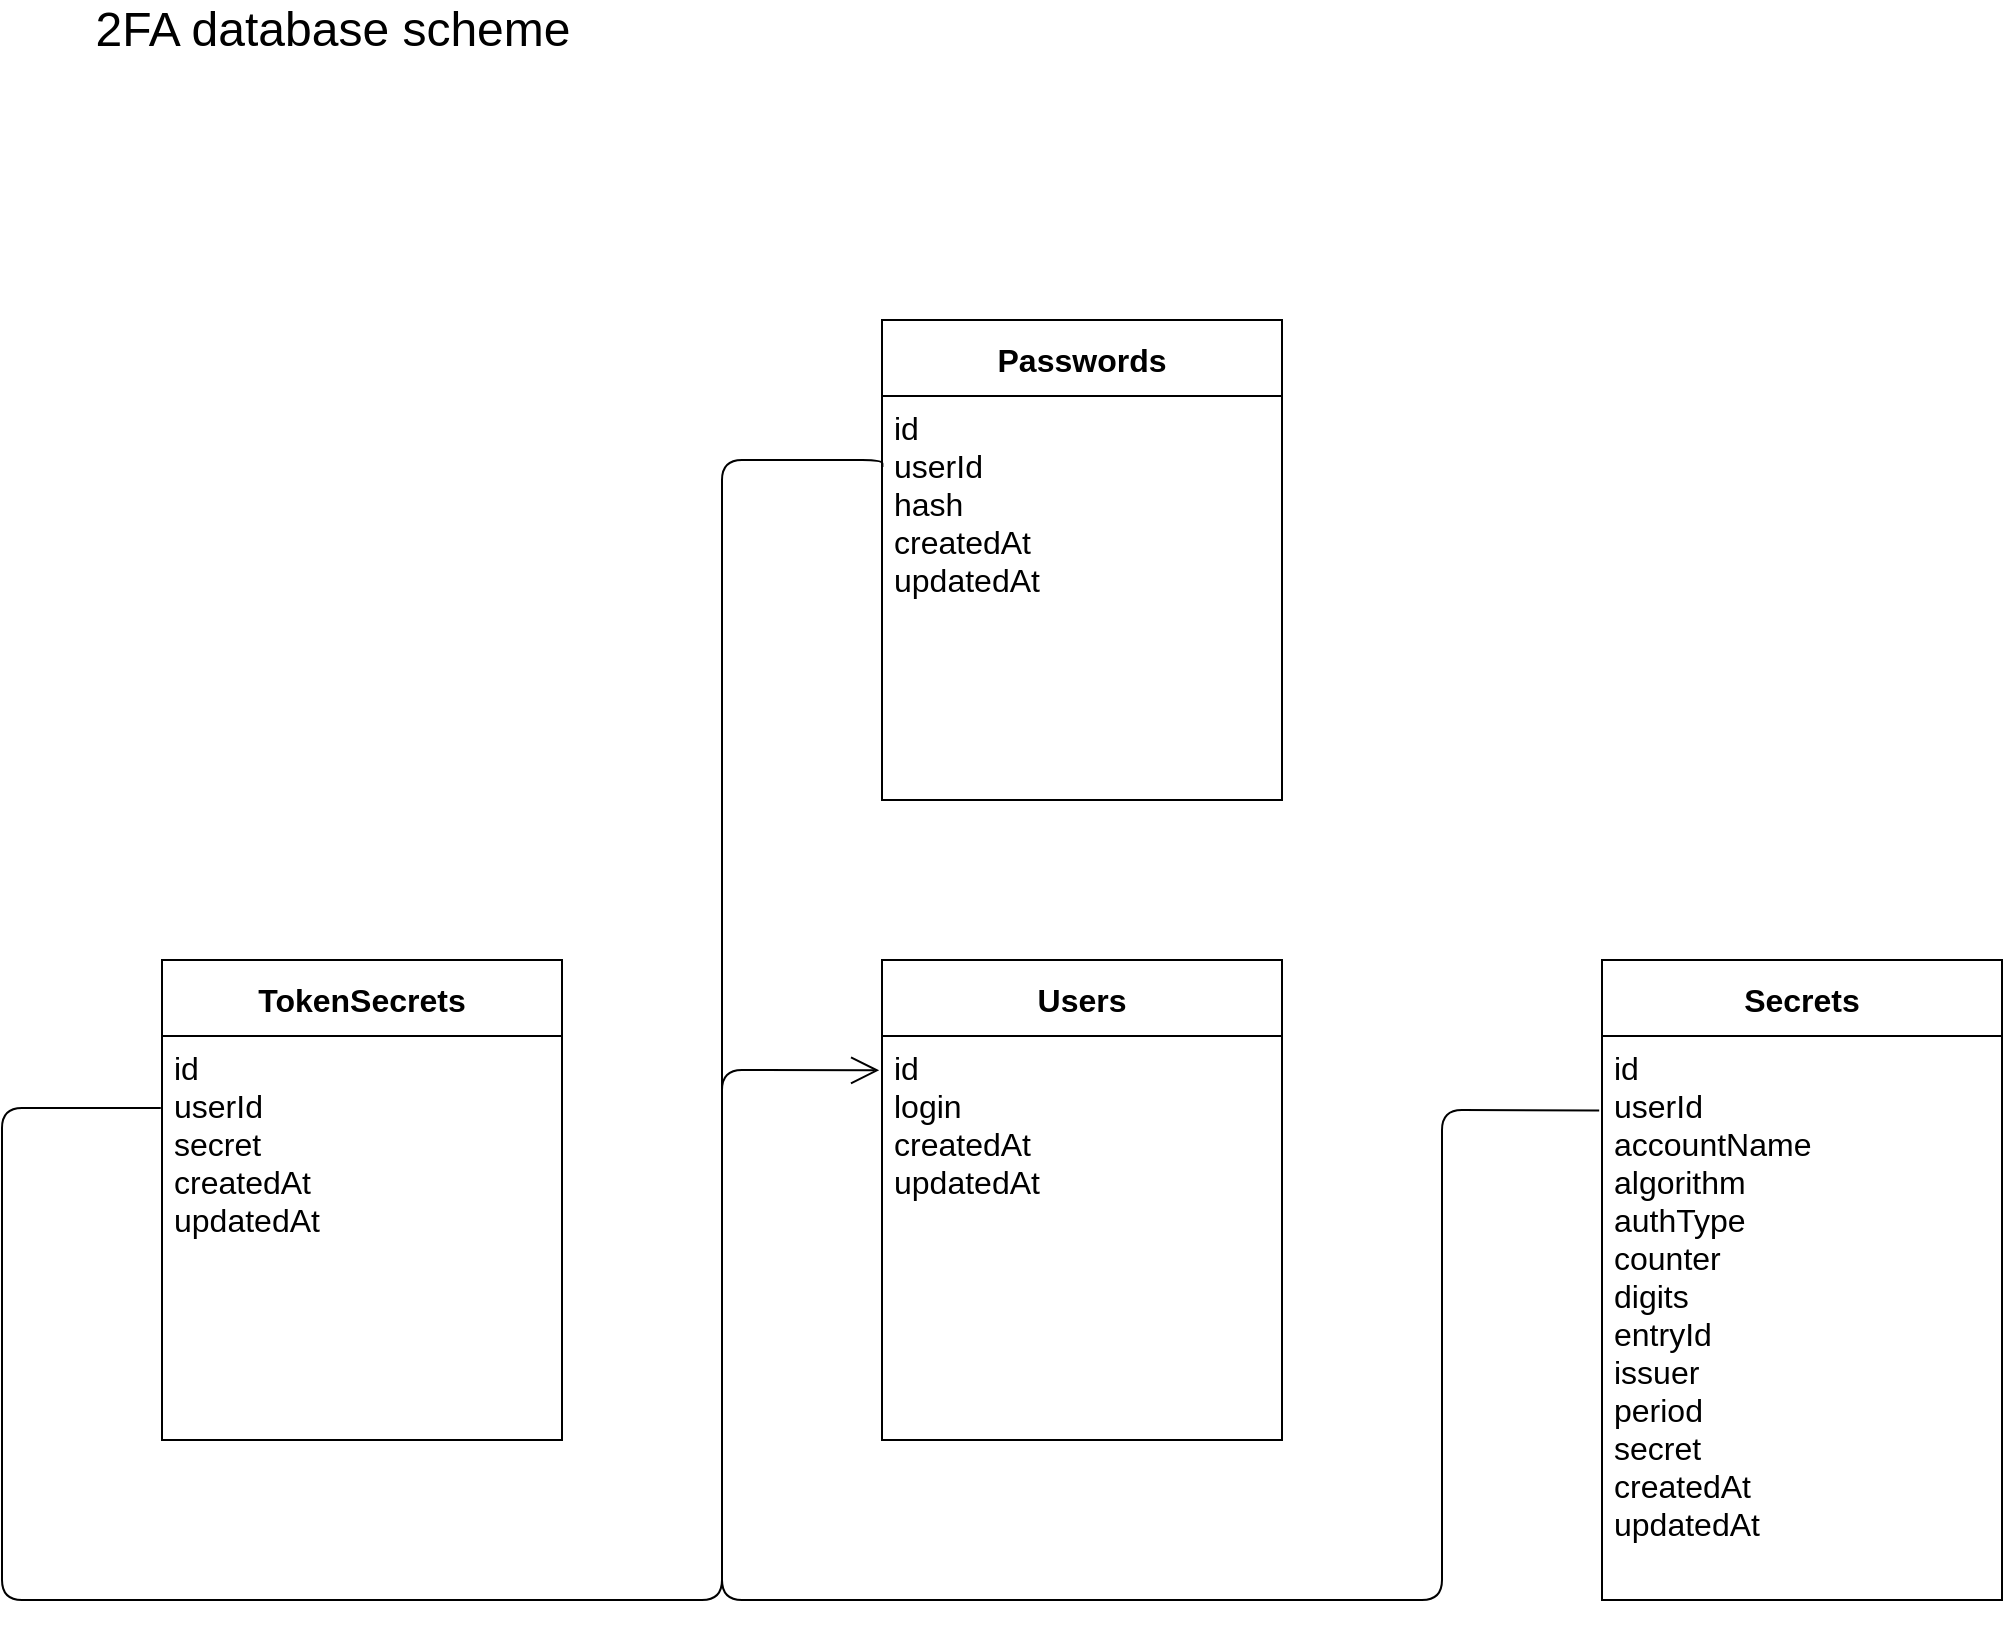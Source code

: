 <mxfile>
    <diagram id="seh-zVPHBeqwAnJbIoeG" name="Page-1">
        <mxGraphModel dx="1289" dy="615" grid="1" gridSize="10" guides="1" tooltips="1" connect="1" arrows="1" fold="1" page="1" pageScale="1" pageWidth="2336" pageHeight="1654" math="0" shadow="0">
            <root>
                <mxCell id="0"/>
                <mxCell id="1" parent="0"/>
                <mxCell id="QVolkQGVExDV0HM2E0Vq-6" value="Users" style="swimlane;fontStyle=1;childLayout=stackLayout;horizontal=1;startSize=38;horizontalStack=0;resizeParent=1;resizeParentMax=0;resizeLast=0;collapsible=1;marginBottom=0;resizeHeight=1;resizeWidth=1;glass=0;rounded=0;comic=0;shadow=0;fontSize=16;align=center;" parent="1" vertex="1">
                    <mxGeometry x="880" y="720" width="200" height="240" as="geometry">
                        <mxRectangle x="310" y="290" width="50" height="26" as="alternateBounds"/>
                    </mxGeometry>
                </mxCell>
                <mxCell id="QVolkQGVExDV0HM2E0Vq-7" value="id&#10;login&#10;createdAt&#10;updatedAt" style="text;align=left;verticalAlign=top;spacingLeft=4;spacingRight=4;overflow=hidden;rotatable=0;points=[[0,0.5],[1,0.5]];portConstraint=eastwest;fontSize=16;" parent="QVolkQGVExDV0HM2E0Vq-6" vertex="1">
                    <mxGeometry y="38" width="200" height="202" as="geometry"/>
                </mxCell>
                <mxCell id="QVolkQGVExDV0HM2E0Vq-26" value="Secrets" style="swimlane;fontStyle=1;childLayout=stackLayout;horizontal=1;startSize=38;horizontalStack=0;resizeParent=1;resizeParentMax=0;resizeLast=0;collapsible=1;marginBottom=0;resizeHeight=1;resizeWidth=1;glass=0;rounded=0;comic=0;shadow=0;fontSize=16;align=center;" parent="1" vertex="1">
                    <mxGeometry x="1240" y="720" width="200" height="320" as="geometry">
                        <mxRectangle x="310" y="290" width="50" height="26" as="alternateBounds"/>
                    </mxGeometry>
                </mxCell>
                <mxCell id="QVolkQGVExDV0HM2E0Vq-27" value="id&#10;userId&#10;accountName&#10;algorithm&#10;authType&#10;counter&#10;digits&#10;entryId&#10;issuer&#10;period&#10;secret&#10;createdAt&#10;updatedAt" style="text;align=left;verticalAlign=top;spacingLeft=4;spacingRight=4;overflow=hidden;rotatable=0;points=[[0,0.5],[1,0.5]];portConstraint=eastwest;fontSize=16;" parent="QVolkQGVExDV0HM2E0Vq-26" vertex="1">
                    <mxGeometry y="38" width="200" height="282" as="geometry"/>
                </mxCell>
                <mxCell id="QVolkQGVExDV0HM2E0Vq-28" value="" style="endArrow=open;endFill=1;endSize=12;html=1;fontSize=16;exitX=-0.007;exitY=0.132;exitDx=0;exitDy=0;exitPerimeter=0;entryX=-0.007;entryY=0.085;entryDx=0;entryDy=0;entryPerimeter=0;" parent="1" source="QVolkQGVExDV0HM2E0Vq-27" target="QVolkQGVExDV0HM2E0Vq-7" edge="1">
                    <mxGeometry width="160" relative="1" as="geometry">
                        <mxPoint x="800" y="990" as="sourcePoint"/>
                        <mxPoint x="800" y="770" as="targetPoint"/>
                        <Array as="points">
                            <mxPoint x="1160" y="795"/>
                            <mxPoint x="1160" y="1040"/>
                            <mxPoint x="800" y="1040"/>
                            <mxPoint x="800" y="775"/>
                        </Array>
                    </mxGeometry>
                </mxCell>
                <mxCell id="QVolkQGVExDV0HM2E0Vq-22" value="TokenSecrets" style="swimlane;fontStyle=1;childLayout=stackLayout;horizontal=1;startSize=38;horizontalStack=0;resizeParent=1;resizeParentMax=0;resizeLast=0;collapsible=1;marginBottom=0;resizeHeight=1;resizeWidth=1;glass=0;rounded=0;comic=0;shadow=0;fontSize=16;align=center;" parent="1" vertex="1">
                    <mxGeometry x="520" y="720" width="200" height="240" as="geometry">
                        <mxRectangle x="310" y="290" width="50" height="26" as="alternateBounds"/>
                    </mxGeometry>
                </mxCell>
                <mxCell id="QVolkQGVExDV0HM2E0Vq-23" value="id&#10;userId&#10;secret&#10;createdAt&#10;updatedAt" style="text;align=left;verticalAlign=top;spacingLeft=4;spacingRight=4;overflow=hidden;rotatable=0;points=[[0,0.5],[1,0.5]];portConstraint=eastwest;fontSize=16;" parent="QVolkQGVExDV0HM2E0Vq-22" vertex="1">
                    <mxGeometry y="38" width="200" height="202" as="geometry"/>
                </mxCell>
                <mxCell id="QVolkQGVExDV0HM2E0Vq-30" value="" style="endArrow=none;html=1;edgeStyle=orthogonalEdgeStyle;fontSize=16;exitX=-0.003;exitY=0.178;exitDx=0;exitDy=0;exitPerimeter=0;" parent="1" source="QVolkQGVExDV0HM2E0Vq-23" edge="1">
                    <mxGeometry relative="1" as="geometry">
                        <mxPoint x="300" y="920" as="sourcePoint"/>
                        <mxPoint x="800" y="930" as="targetPoint"/>
                        <Array as="points">
                            <mxPoint x="440" y="794"/>
                            <mxPoint x="440" y="1040"/>
                            <mxPoint x="800" y="1040"/>
                        </Array>
                    </mxGeometry>
                </mxCell>
                <mxCell id="QVolkQGVExDV0HM2E0Vq-20" value="Passwords" style="swimlane;fontStyle=1;childLayout=stackLayout;horizontal=1;startSize=38;horizontalStack=0;resizeParent=1;resizeParentMax=0;resizeLast=0;collapsible=1;marginBottom=0;resizeHeight=1;resizeWidth=1;glass=0;rounded=0;comic=0;shadow=0;fontSize=16;align=center;" parent="1" vertex="1">
                    <mxGeometry x="880" y="400" width="200" height="240" as="geometry">
                        <mxRectangle x="310" y="290" width="50" height="26" as="alternateBounds"/>
                    </mxGeometry>
                </mxCell>
                <mxCell id="QVolkQGVExDV0HM2E0Vq-21" value="id&#10;userId&#10;hash&#10;createdAt&#10;updatedAt" style="text;align=left;verticalAlign=top;spacingLeft=4;spacingRight=4;overflow=hidden;rotatable=0;points=[[0,0.5],[1,0.5]];portConstraint=eastwest;fontSize=16;" parent="QVolkQGVExDV0HM2E0Vq-20" vertex="1">
                    <mxGeometry y="38" width="200" height="202" as="geometry"/>
                </mxCell>
                <mxCell id="QVolkQGVExDV0HM2E0Vq-36" value="" style="endArrow=none;html=1;edgeStyle=orthogonalEdgeStyle;fontSize=16;exitX=0.001;exitY=0.176;exitDx=0;exitDy=0;exitPerimeter=0;" parent="1" source="QVolkQGVExDV0HM2E0Vq-21" edge="1">
                    <mxGeometry relative="1" as="geometry">
                        <mxPoint x="740" y="590" as="sourcePoint"/>
                        <mxPoint x="800" y="820" as="targetPoint"/>
                        <Array as="points">
                            <mxPoint x="880" y="470"/>
                            <mxPoint x="800" y="470"/>
                        </Array>
                    </mxGeometry>
                </mxCell>
                <mxCell id="QVolkQGVExDV0HM2E0Vq-39" value="&lt;font style=&quot;font-size: 24px&quot;&gt;2FA database scheme&lt;/font&gt;" style="text;html=1;align=center;verticalAlign=middle;resizable=0;points=[];autosize=1;fontSize=16;" parent="1" vertex="1">
                    <mxGeometry x="480" y="240" width="250" height="30" as="geometry"/>
                </mxCell>
            </root>
        </mxGraphModel>
    </diagram>
</mxfile>